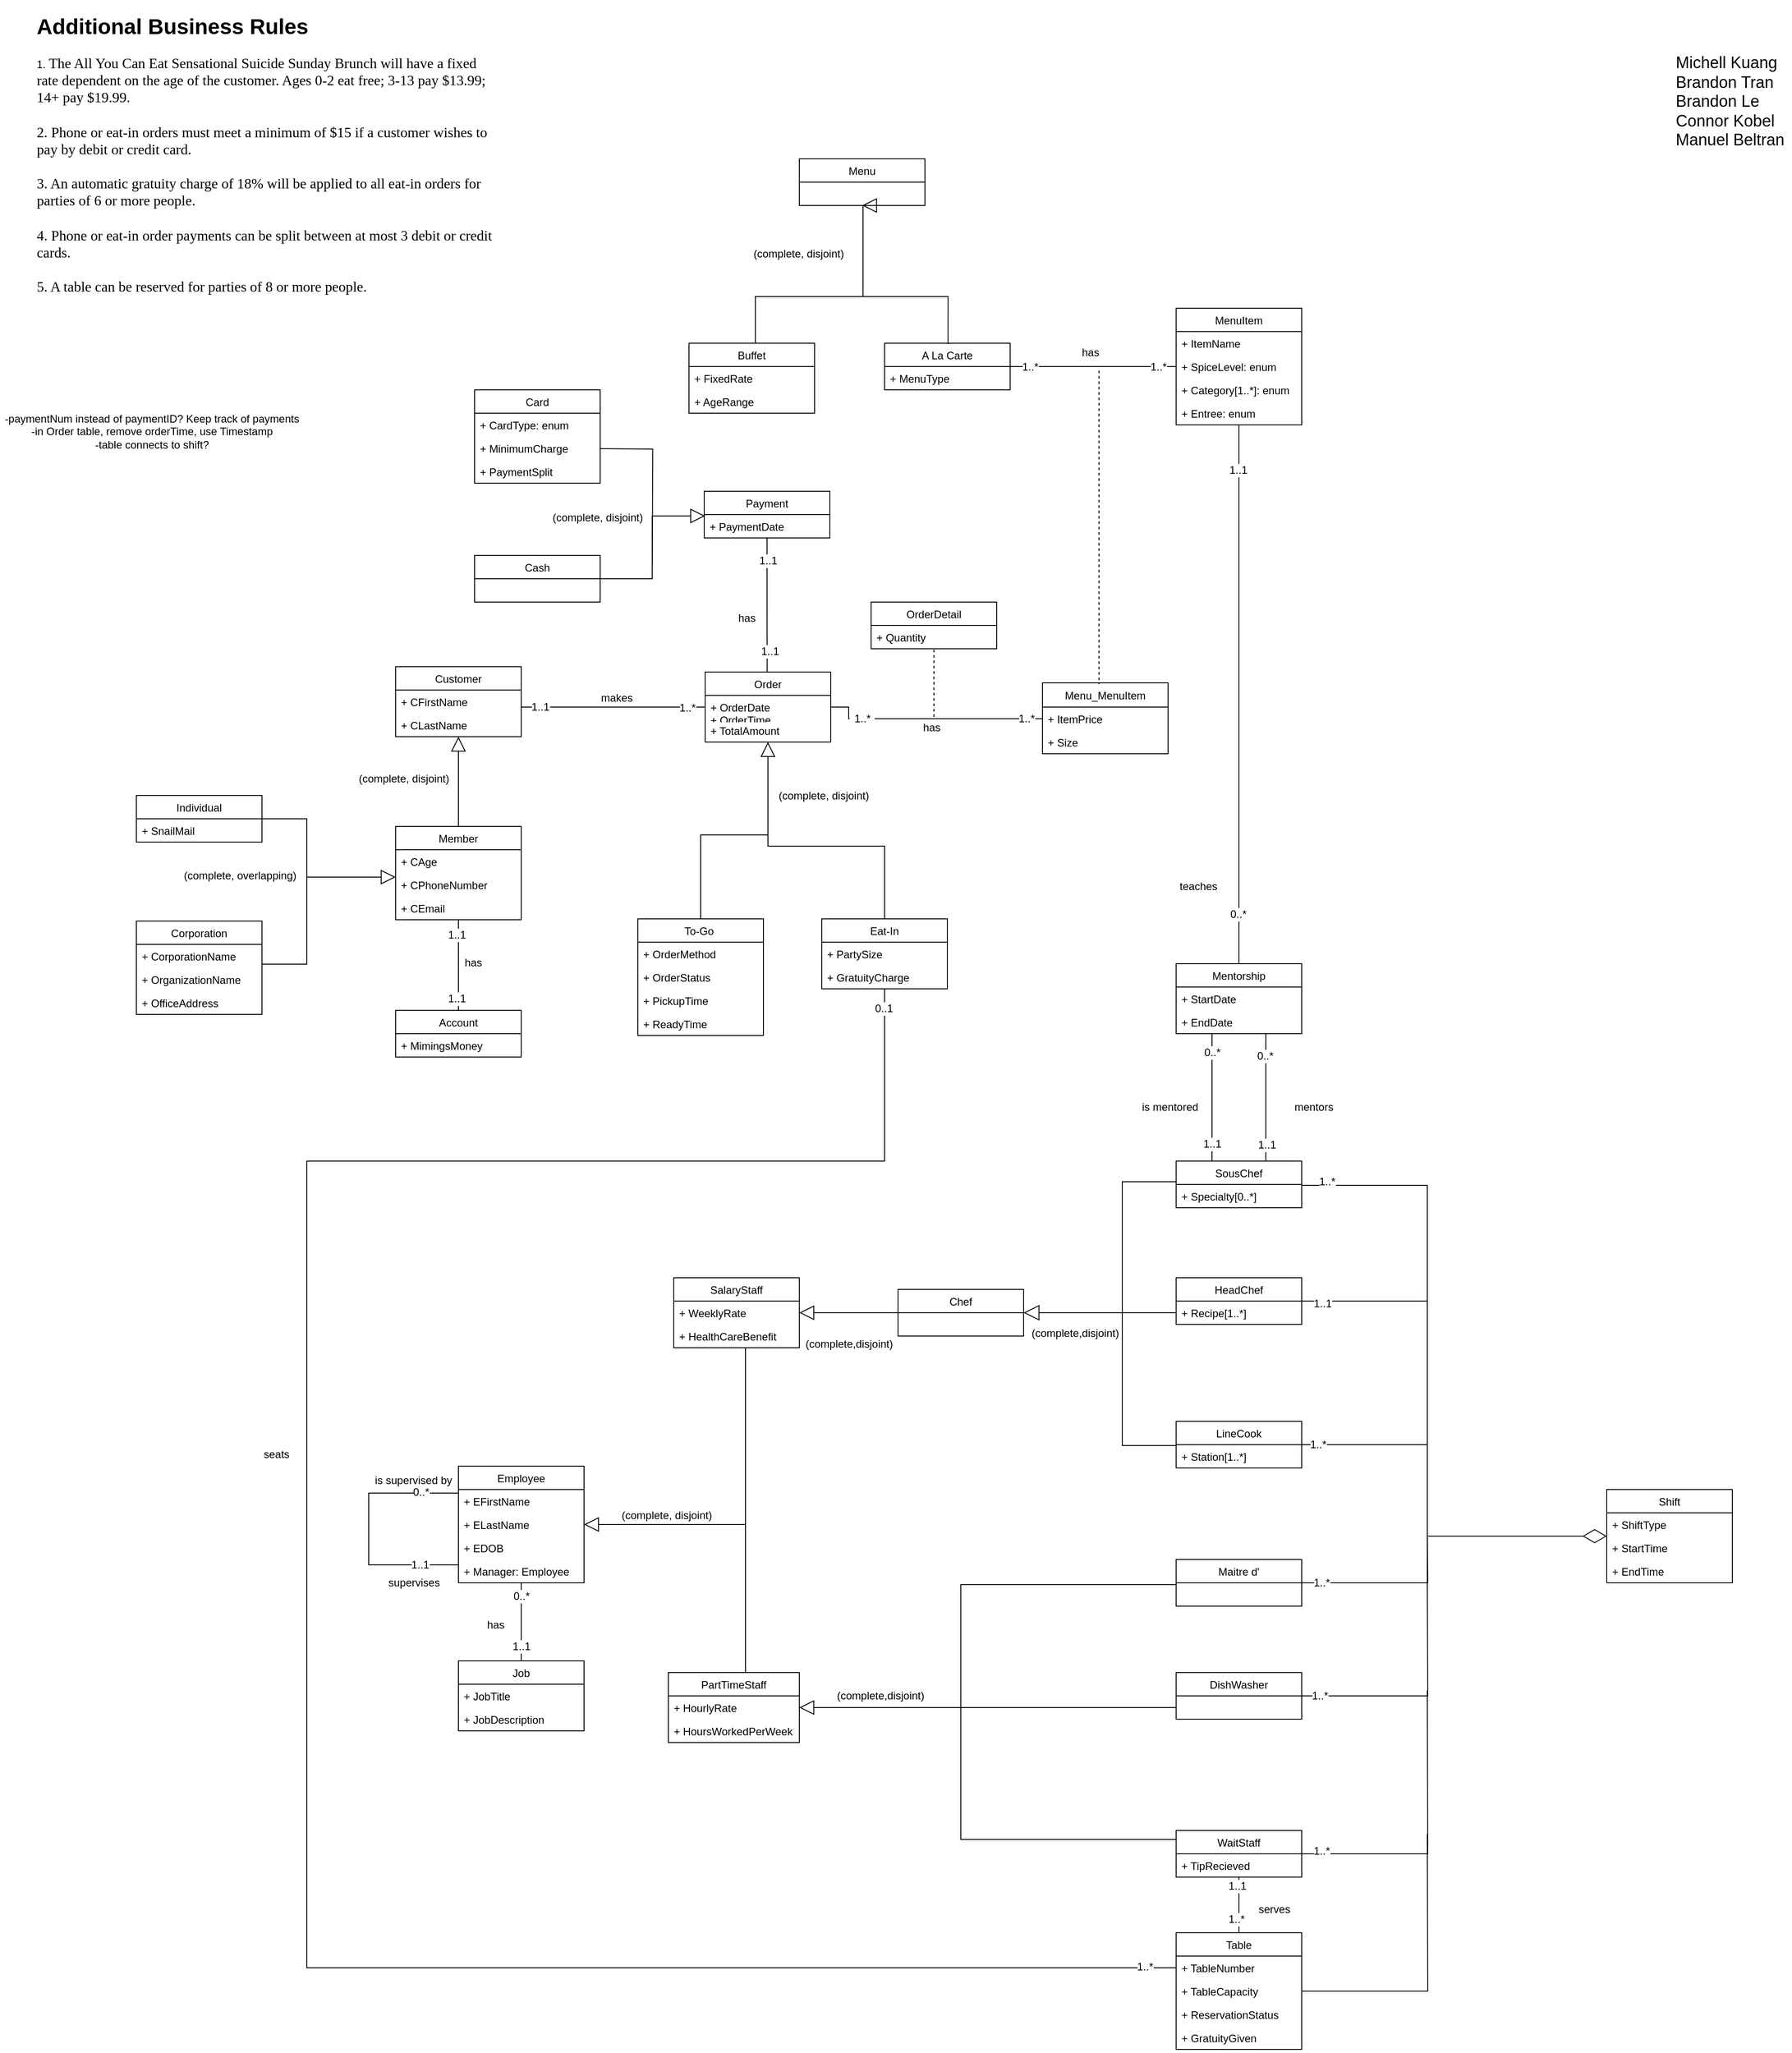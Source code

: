 <mxfile version="12.3.8" type="google" pages="1"><diagram id="Y8GeBLI8DE1zJ8lvtjCE" name="Page-1"><mxGraphModel dx="856" dy="1463" grid="0" gridSize="10" guides="1" tooltips="1" connect="1" arrows="1" fold="1" page="1" pageScale="1" pageWidth="1100" pageHeight="850" math="0" shadow="0"><root><mxCell id="0"/><mxCell id="1" parent="0"/><mxCell id="0OxcAKuK-2N2oK5CsClV-101" style="edgeStyle=orthogonalEdgeStyle;rounded=0;orthogonalLoop=1;jettySize=auto;html=1;endArrow=none;endFill=0;strokeWidth=1;" parent="1" source="0OxcAKuK-2N2oK5CsClV-1" target="0OxcAKuK-2N2oK5CsClV-97" edge="1"><mxGeometry relative="1" as="geometry"/></mxCell><mxCell id="0OxcAKuK-2N2oK5CsClV-102" value="1..1" style="text;html=1;resizable=0;points=[];align=center;verticalAlign=middle;labelBackgroundColor=#ffffff;" parent="0OxcAKuK-2N2oK5CsClV-101" vertex="1" connectable="0"><mxGeometry x="0.632" relative="1" as="geometry"><mxPoint as="offset"/></mxGeometry></mxCell><mxCell id="0OxcAKuK-2N2oK5CsClV-103" value="0..*" style="text;html=1;resizable=0;points=[];align=center;verticalAlign=middle;labelBackgroundColor=#ffffff;" parent="0OxcAKuK-2N2oK5CsClV-101" vertex="1" connectable="0"><mxGeometry x="-0.724" y="-4" relative="1" as="geometry"><mxPoint x="4" y="3" as="offset"/></mxGeometry></mxCell><mxCell id="0OxcAKuK-2N2oK5CsClV-1" value="Employee" style="swimlane;fontStyle=0;childLayout=stackLayout;horizontal=1;startSize=26;fillColor=none;horizontalStack=0;resizeParent=1;resizeParentMax=0;resizeLast=0;collapsible=1;marginBottom=0;" parent="1" vertex="1"><mxGeometry x="552" y="854" width="140" height="130" as="geometry"/></mxCell><mxCell id="0OxcAKuK-2N2oK5CsClV-2" value="+ EFirstName" style="text;strokeColor=none;fillColor=none;align=left;verticalAlign=top;spacingLeft=4;spacingRight=4;overflow=hidden;rotatable=0;points=[[0,0.5],[1,0.5]];portConstraint=eastwest;" parent="0OxcAKuK-2N2oK5CsClV-1" vertex="1"><mxGeometry y="26" width="140" height="26" as="geometry"/></mxCell><mxCell id="0OxcAKuK-2N2oK5CsClV-3" value="+ ELastName" style="text;strokeColor=none;fillColor=none;align=left;verticalAlign=top;spacingLeft=4;spacingRight=4;overflow=hidden;rotatable=0;points=[[0,0.5],[1,0.5]];portConstraint=eastwest;" parent="0OxcAKuK-2N2oK5CsClV-1" vertex="1"><mxGeometry y="52" width="140" height="26" as="geometry"/></mxCell><mxCell id="0OxcAKuK-2N2oK5CsClV-4" value="+ EDOB" style="text;strokeColor=none;fillColor=none;align=left;verticalAlign=top;spacingLeft=4;spacingRight=4;overflow=hidden;rotatable=0;points=[[0,0.5],[1,0.5]];portConstraint=eastwest;" parent="0OxcAKuK-2N2oK5CsClV-1" vertex="1"><mxGeometry y="78" width="140" height="26" as="geometry"/></mxCell><mxCell id="0OxcAKuK-2N2oK5CsClV-6" value="+ Manager: Employee" style="text;strokeColor=none;fillColor=none;align=left;verticalAlign=top;spacingLeft=4;spacingRight=4;overflow=hidden;rotatable=0;points=[[0,0.5],[1,0.5]];portConstraint=eastwest;" parent="0OxcAKuK-2N2oK5CsClV-1" vertex="1"><mxGeometry y="104" width="140" height="26" as="geometry"/></mxCell><mxCell id="0OxcAKuK-2N2oK5CsClV-16" style="edgeStyle=orthogonalEdgeStyle;rounded=0;orthogonalLoop=1;jettySize=auto;html=1;endArrow=none;endFill=0;" parent="1" source="0OxcAKuK-2N2oK5CsClV-7" edge="1"><mxGeometry relative="1" as="geometry"><Array as="points"><mxPoint x="872" y="919"/></Array><mxPoint x="723" y="919" as="targetPoint"/></mxGeometry></mxCell><mxCell id="0OxcAKuK-2N2oK5CsClV-7" value="SalaryStaff" style="swimlane;fontStyle=0;childLayout=stackLayout;horizontal=1;startSize=26;fillColor=none;horizontalStack=0;resizeParent=1;resizeParentMax=0;resizeLast=0;collapsible=1;marginBottom=0;" parent="1" vertex="1"><mxGeometry x="792" y="644" width="140" height="78" as="geometry"/></mxCell><mxCell id="0OxcAKuK-2N2oK5CsClV-8" value="+ WeeklyRate" style="text;strokeColor=none;fillColor=none;align=left;verticalAlign=top;spacingLeft=4;spacingRight=4;overflow=hidden;rotatable=0;points=[[0,0.5],[1,0.5]];portConstraint=eastwest;" parent="0OxcAKuK-2N2oK5CsClV-7" vertex="1"><mxGeometry y="26" width="140" height="26" as="geometry"/></mxCell><mxCell id="0OxcAKuK-2N2oK5CsClV-9" value="+ HealthCareBenefit" style="text;strokeColor=none;fillColor=none;align=left;verticalAlign=top;spacingLeft=4;spacingRight=4;overflow=hidden;rotatable=0;points=[[0,0.5],[1,0.5]];portConstraint=eastwest;" parent="0OxcAKuK-2N2oK5CsClV-7" vertex="1"><mxGeometry y="52" width="140" height="26" as="geometry"/></mxCell><mxCell id="0OxcAKuK-2N2oK5CsClV-17" style="edgeStyle=orthogonalEdgeStyle;rounded=0;orthogonalLoop=1;jettySize=auto;html=1;endArrow=block;endFill=0;startSize=6;endSize=14;" parent="1" source="0OxcAKuK-2N2oK5CsClV-12" target="0OxcAKuK-2N2oK5CsClV-1" edge="1"><mxGeometry relative="1" as="geometry"><Array as="points"><mxPoint x="872" y="919"/></Array></mxGeometry></mxCell><mxCell id="0OxcAKuK-2N2oK5CsClV-12" value="PartTimeStaff" style="swimlane;fontStyle=0;childLayout=stackLayout;horizontal=1;startSize=26;fillColor=none;horizontalStack=0;resizeParent=1;resizeParentMax=0;resizeLast=0;collapsible=1;marginBottom=0;" parent="1" vertex="1"><mxGeometry x="786" y="1084" width="146" height="78" as="geometry"/></mxCell><mxCell id="0OxcAKuK-2N2oK5CsClV-116" value="+ HourlyRate" style="text;strokeColor=none;fillColor=none;align=left;verticalAlign=top;spacingLeft=4;spacingRight=4;overflow=hidden;rotatable=0;points=[[0,0.5],[1,0.5]];portConstraint=eastwest;" parent="0OxcAKuK-2N2oK5CsClV-12" vertex="1"><mxGeometry y="26" width="146" height="26" as="geometry"/></mxCell><mxCell id="0OxcAKuK-2N2oK5CsClV-14" value="+ HoursWorkedPerWeek" style="text;strokeColor=none;fillColor=none;align=left;verticalAlign=top;spacingLeft=4;spacingRight=4;overflow=hidden;rotatable=0;points=[[0,0.5],[1,0.5]];portConstraint=eastwest;" parent="0OxcAKuK-2N2oK5CsClV-12" vertex="1"><mxGeometry y="52" width="146" height="26" as="geometry"/></mxCell><mxCell id="0OxcAKuK-2N2oK5CsClV-26" style="edgeStyle=orthogonalEdgeStyle;rounded=0;orthogonalLoop=1;jettySize=auto;html=1;endArrow=block;endFill=0;endSize=14;" parent="1" source="0OxcAKuK-2N2oK5CsClV-22" target="0OxcAKuK-2N2oK5CsClV-7" edge="1"><mxGeometry relative="1" as="geometry"/></mxCell><mxCell id="0OxcAKuK-2N2oK5CsClV-22" value="Chef" style="swimlane;fontStyle=0;childLayout=stackLayout;horizontal=1;startSize=26;fillColor=none;horizontalStack=0;resizeParent=1;resizeParentMax=0;resizeLast=0;collapsible=1;marginBottom=0;" parent="1" vertex="1"><mxGeometry x="1042" y="657" width="140" height="52" as="geometry"/></mxCell><mxCell id="0OxcAKuK-2N2oK5CsClV-54" style="edgeStyle=orthogonalEdgeStyle;rounded=0;orthogonalLoop=1;jettySize=auto;html=1;endArrow=none;endFill=0;endSize=14;" parent="1" source="0OxcAKuK-2N2oK5CsClV-27" edge="1"><mxGeometry relative="1" as="geometry"><Array as="points"><mxPoint x="1292" y="537"/></Array><mxPoint x="1292" y="692" as="targetPoint"/></mxGeometry></mxCell><mxCell id="0OxcAKuK-2N2oK5CsClV-84" style="edgeStyle=orthogonalEdgeStyle;rounded=0;orthogonalLoop=1;jettySize=auto;html=1;endArrow=none;endFill=0;strokeWidth=1;" parent="1" source="0OxcAKuK-2N2oK5CsClV-27" edge="1"><mxGeometry relative="1" as="geometry"><Array as="points"><mxPoint x="1632" y="541"/><mxPoint x="1632" y="933"/></Array><mxPoint x="1632" y="994" as="targetPoint"/></mxGeometry></mxCell><mxCell id="0OxcAKuK-2N2oK5CsClV-127" style="edgeStyle=orthogonalEdgeStyle;rounded=0;orthogonalLoop=1;jettySize=auto;html=1;endArrow=none;endFill=0;strokeColor=#000000;strokeWidth=1;" parent="1" source="0OxcAKuK-2N2oK5CsClV-27" target="0OxcAKuK-2N2oK5CsClV-123" edge="1"><mxGeometry relative="1" as="geometry"><Array as="points"><mxPoint x="1392" y="444"/><mxPoint x="1392" y="444"/></Array></mxGeometry></mxCell><mxCell id="0OxcAKuK-2N2oK5CsClV-129" value="0..*" style="text;html=1;resizable=0;points=[];align=center;verticalAlign=middle;labelBackgroundColor=#ffffff;" parent="0OxcAKuK-2N2oK5CsClV-127" vertex="1" connectable="0"><mxGeometry x="0.704" relative="1" as="geometry"><mxPoint as="offset"/></mxGeometry></mxCell><mxCell id="0OxcAKuK-2N2oK5CsClV-130" value="1..1" style="text;html=1;resizable=0;points=[];align=center;verticalAlign=middle;labelBackgroundColor=#ffffff;" parent="0OxcAKuK-2N2oK5CsClV-127" vertex="1" connectable="0"><mxGeometry x="-0.014" y="-51" relative="1" as="geometry"><mxPoint x="-51" y="51" as="offset"/></mxGeometry></mxCell><mxCell id="0OxcAKuK-2N2oK5CsClV-128" style="edgeStyle=orthogonalEdgeStyle;rounded=0;orthogonalLoop=1;jettySize=auto;html=1;endArrow=none;endFill=0;strokeColor=#000000;strokeWidth=1;" parent="1" source="0OxcAKuK-2N2oK5CsClV-27" target="0OxcAKuK-2N2oK5CsClV-123" edge="1"><mxGeometry relative="1" as="geometry"><Array as="points"><mxPoint x="1452" y="444"/><mxPoint x="1452" y="444"/></Array></mxGeometry></mxCell><mxCell id="0OxcAKuK-2N2oK5CsClV-131" value="1..1" style="text;html=1;resizable=0;points=[];align=center;verticalAlign=middle;labelBackgroundColor=#ffffff;" parent="0OxcAKuK-2N2oK5CsClV-128" vertex="1" connectable="0"><mxGeometry x="-0.014" y="-52" relative="1" as="geometry"><mxPoint x="-51" y="52" as="offset"/></mxGeometry></mxCell><mxCell id="0OxcAKuK-2N2oK5CsClV-132" value="0..*" style="text;html=1;resizable=0;points=[];align=center;verticalAlign=middle;labelBackgroundColor=#ffffff;" parent="0OxcAKuK-2N2oK5CsClV-128" vertex="1" connectable="0"><mxGeometry x="0.648" y="1" relative="1" as="geometry"><mxPoint as="offset"/></mxGeometry></mxCell><mxCell id="0OxcAKuK-2N2oK5CsClV-27" value="SousChef" style="swimlane;fontStyle=0;childLayout=stackLayout;horizontal=1;startSize=26;fillColor=none;horizontalStack=0;resizeParent=1;resizeParentMax=0;resizeLast=0;collapsible=1;marginBottom=0;" parent="1" vertex="1"><mxGeometry x="1352" y="514" width="140" height="52" as="geometry"/></mxCell><mxCell id="0OxcAKuK-2N2oK5CsClV-28" value="+ Specialty[0..*]" style="text;strokeColor=none;fillColor=none;align=left;verticalAlign=top;spacingLeft=4;spacingRight=4;overflow=hidden;rotatable=0;points=[[0,0.5],[1,0.5]];portConstraint=eastwest;" parent="0OxcAKuK-2N2oK5CsClV-27" vertex="1"><mxGeometry y="26" width="140" height="26" as="geometry"/></mxCell><mxCell id="0OxcAKuK-2N2oK5CsClV-55" style="edgeStyle=orthogonalEdgeStyle;rounded=0;orthogonalLoop=1;jettySize=auto;html=1;endArrow=block;endFill=0;endSize=15;" parent="1" source="0OxcAKuK-2N2oK5CsClV-31" target="0OxcAKuK-2N2oK5CsClV-22" edge="1"><mxGeometry relative="1" as="geometry"><Array as="points"><mxPoint x="1342" y="683"/><mxPoint x="1342" y="683"/></Array></mxGeometry></mxCell><mxCell id="0OxcAKuK-2N2oK5CsClV-108" style="edgeStyle=orthogonalEdgeStyle;rounded=0;orthogonalLoop=1;jettySize=auto;html=1;endArrow=none;endFill=0;strokeColor=#000000;strokeWidth=1;" parent="1" source="0OxcAKuK-2N2oK5CsClV-31" edge="1"><mxGeometry relative="1" as="geometry"><mxPoint x="1632" y="670" as="targetPoint"/></mxGeometry></mxCell><mxCell id="0OxcAKuK-2N2oK5CsClV-31" value="HeadChef" style="swimlane;fontStyle=0;childLayout=stackLayout;horizontal=1;startSize=26;fillColor=none;horizontalStack=0;resizeParent=1;resizeParentMax=0;resizeLast=0;collapsible=1;marginBottom=0;" parent="1" vertex="1"><mxGeometry x="1352" y="644" width="140" height="52" as="geometry"/></mxCell><mxCell id="0OxcAKuK-2N2oK5CsClV-32" value="+ Recipe[1..*]" style="text;strokeColor=none;fillColor=none;align=left;verticalAlign=top;spacingLeft=4;spacingRight=4;overflow=hidden;rotatable=0;points=[[0,0.5],[1,0.5]];portConstraint=eastwest;" parent="0OxcAKuK-2N2oK5CsClV-31" vertex="1"><mxGeometry y="26" width="140" height="26" as="geometry"/></mxCell><mxCell id="0OxcAKuK-2N2oK5CsClV-76" style="edgeStyle=orthogonalEdgeStyle;rounded=0;orthogonalLoop=1;jettySize=auto;html=1;endArrow=none;endFill=0;endSize=14;" parent="1" source="0OxcAKuK-2N2oK5CsClV-35" edge="1"><mxGeometry relative="1" as="geometry"><Array as="points"><mxPoint x="1292" y="831"/></Array><mxPoint x="1292" y="691" as="targetPoint"/></mxGeometry></mxCell><mxCell id="0OxcAKuK-2N2oK5CsClV-110" style="edgeStyle=orthogonalEdgeStyle;rounded=0;orthogonalLoop=1;jettySize=auto;html=1;endArrow=none;endFill=0;strokeColor=#000000;strokeWidth=1;" parent="1" source="0OxcAKuK-2N2oK5CsClV-35" edge="1"><mxGeometry relative="1" as="geometry"><mxPoint x="1632" y="830" as="targetPoint"/></mxGeometry></mxCell><mxCell id="0OxcAKuK-2N2oK5CsClV-35" value="LineCook" style="swimlane;fontStyle=0;childLayout=stackLayout;horizontal=1;startSize=26;fillColor=none;horizontalStack=0;resizeParent=1;resizeParentMax=0;resizeLast=0;collapsible=1;marginBottom=0;" parent="1" vertex="1"><mxGeometry x="1352" y="804" width="140" height="52" as="geometry"/></mxCell><mxCell id="0OxcAKuK-2N2oK5CsClV-36" value="+ Station[1..*]" style="text;strokeColor=none;fillColor=none;align=left;verticalAlign=top;spacingLeft=4;spacingRight=4;overflow=hidden;rotatable=0;points=[[0,0.5],[1,0.5]];portConstraint=eastwest;" parent="0OxcAKuK-2N2oK5CsClV-35" vertex="1"><mxGeometry y="26" width="140" height="26" as="geometry"/></mxCell><mxCell id="0OxcAKuK-2N2oK5CsClV-58" style="edgeStyle=orthogonalEdgeStyle;rounded=0;orthogonalLoop=1;jettySize=auto;html=1;endArrow=none;endFill=0;" parent="1" source="0OxcAKuK-2N2oK5CsClV-39" edge="1"><mxGeometry relative="1" as="geometry"><Array as="points"><mxPoint x="1112" y="986"/><mxPoint x="1112" y="1122"/></Array><mxPoint x="1112" y="1152" as="targetPoint"/></mxGeometry></mxCell><mxCell id="0OxcAKuK-2N2oK5CsClV-111" style="edgeStyle=orthogonalEdgeStyle;rounded=0;orthogonalLoop=1;jettySize=auto;html=1;endArrow=none;endFill=0;strokeColor=#000000;strokeWidth=1;" parent="1" source="0OxcAKuK-2N2oK5CsClV-39" edge="1"><mxGeometry relative="1" as="geometry"><mxPoint x="1632" y="924" as="targetPoint"/></mxGeometry></mxCell><mxCell id="0OxcAKuK-2N2oK5CsClV-39" value="Maitre d'" style="swimlane;fontStyle=0;childLayout=stackLayout;horizontal=1;startSize=26;fillColor=none;horizontalStack=0;resizeParent=1;resizeParentMax=0;resizeLast=0;collapsible=1;marginBottom=0;" parent="1" vertex="1"><mxGeometry x="1352" y="958" width="140" height="52" as="geometry"/></mxCell><mxCell id="0OxcAKuK-2N2oK5CsClV-52" style="edgeStyle=orthogonalEdgeStyle;rounded=0;orthogonalLoop=1;jettySize=auto;html=1;endArrow=block;endFill=0;startSize=6;endSize=14;" parent="1" source="0OxcAKuK-2N2oK5CsClV-43" target="0OxcAKuK-2N2oK5CsClV-12" edge="1"><mxGeometry relative="1" as="geometry"><Array as="points"><mxPoint x="1022" y="1123"/><mxPoint x="1022" y="1123"/></Array></mxGeometry></mxCell><mxCell id="0OxcAKuK-2N2oK5CsClV-112" style="edgeStyle=orthogonalEdgeStyle;rounded=0;orthogonalLoop=1;jettySize=auto;html=1;endArrow=none;endFill=0;strokeColor=#000000;strokeWidth=1;" parent="1" source="0OxcAKuK-2N2oK5CsClV-43" edge="1"><mxGeometry relative="1" as="geometry"><mxPoint x="1632" y="984" as="targetPoint"/></mxGeometry></mxCell><mxCell id="fZStCQqipwwWY9SA8cz--3" value="1..*" style="text;html=1;resizable=0;points=[];align=center;verticalAlign=middle;labelBackgroundColor=#ffffff;" parent="0OxcAKuK-2N2oK5CsClV-112" connectable="0" vertex="1"><mxGeometry x="-0.852" relative="1" as="geometry"><mxPoint as="offset"/></mxGeometry></mxCell><mxCell id="0OxcAKuK-2N2oK5CsClV-43" value="DishWasher" style="swimlane;fontStyle=0;childLayout=stackLayout;horizontal=1;startSize=26;fillColor=none;horizontalStack=0;resizeParent=1;resizeParentMax=0;resizeLast=0;collapsible=1;marginBottom=0;" parent="1" vertex="1"><mxGeometry x="1352" y="1084" width="140" height="52" as="geometry"/></mxCell><mxCell id="0OxcAKuK-2N2oK5CsClV-59" style="edgeStyle=orthogonalEdgeStyle;rounded=0;orthogonalLoop=1;jettySize=auto;html=1;endArrow=none;endFill=0;" parent="1" source="0OxcAKuK-2N2oK5CsClV-47" edge="1"><mxGeometry relative="1" as="geometry"><Array as="points"><mxPoint x="1112" y="1270"/><mxPoint x="1112" y="1123"/></Array><mxPoint x="1112" y="1100" as="targetPoint"/></mxGeometry></mxCell><mxCell id="0OxcAKuK-2N2oK5CsClV-65" style="edgeStyle=orthogonalEdgeStyle;rounded=0;orthogonalLoop=1;jettySize=auto;html=1;endArrow=none;endFill=0;" parent="1" source="0OxcAKuK-2N2oK5CsClV-47" target="0OxcAKuK-2N2oK5CsClV-60" edge="1"><mxGeometry relative="1" as="geometry"/></mxCell><mxCell id="0OxcAKuK-2N2oK5CsClV-77" value="1..1" style="text;html=1;resizable=0;points=[];align=center;verticalAlign=middle;labelBackgroundColor=#ffffff;" parent="0OxcAKuK-2N2oK5CsClV-65" vertex="1" connectable="0"><mxGeometry x="-0.641" y="-2" relative="1" as="geometry"><mxPoint y="-1" as="offset"/></mxGeometry></mxCell><mxCell id="0OxcAKuK-2N2oK5CsClV-78" value="1..*" style="text;html=1;resizable=0;points=[];align=center;verticalAlign=middle;labelBackgroundColor=#ffffff;" parent="0OxcAKuK-2N2oK5CsClV-65" vertex="1" connectable="0"><mxGeometry x="0.556" y="-3" relative="1" as="geometry"><mxPoint y="-1" as="offset"/></mxGeometry></mxCell><mxCell id="0OxcAKuK-2N2oK5CsClV-113" style="edgeStyle=orthogonalEdgeStyle;rounded=0;orthogonalLoop=1;jettySize=auto;html=1;endArrow=none;endFill=0;strokeColor=#000000;strokeWidth=1;" parent="1" source="0OxcAKuK-2N2oK5CsClV-47" edge="1"><mxGeometry relative="1" as="geometry"><mxPoint x="1632" y="1104" as="targetPoint"/></mxGeometry></mxCell><mxCell id="0OxcAKuK-2N2oK5CsClV-47" value="WaitStaff" style="swimlane;fontStyle=0;childLayout=stackLayout;horizontal=1;startSize=26;fillColor=none;horizontalStack=0;resizeParent=1;resizeParentMax=0;resizeLast=0;collapsible=1;marginBottom=0;" parent="1" vertex="1"><mxGeometry x="1352" y="1260" width="140" height="52" as="geometry"/></mxCell><mxCell id="0OxcAKuK-2N2oK5CsClV-48" value="+ TipRecieved" style="text;strokeColor=none;fillColor=none;align=left;verticalAlign=top;spacingLeft=4;spacingRight=4;overflow=hidden;rotatable=0;points=[[0,0.5],[1,0.5]];portConstraint=eastwest;" parent="0OxcAKuK-2N2oK5CsClV-47" vertex="1"><mxGeometry y="26" width="140" height="26" as="geometry"/></mxCell><mxCell id="0OxcAKuK-2N2oK5CsClV-114" style="edgeStyle=orthogonalEdgeStyle;rounded=0;orthogonalLoop=1;jettySize=auto;html=1;endArrow=none;endFill=0;strokeColor=#000000;strokeWidth=1;" parent="1" source="0OxcAKuK-2N2oK5CsClV-60" edge="1"><mxGeometry relative="1" as="geometry"><mxPoint x="1632" y="1264" as="targetPoint"/></mxGeometry></mxCell><mxCell id="0OxcAKuK-2N2oK5CsClV-60" value="Table" style="swimlane;fontStyle=0;childLayout=stackLayout;horizontal=1;startSize=26;fillColor=none;horizontalStack=0;resizeParent=1;resizeParentMax=0;resizeLast=0;collapsible=1;marginBottom=0;" parent="1" vertex="1"><mxGeometry x="1352" y="1374" width="140" height="130" as="geometry"/></mxCell><mxCell id="0OxcAKuK-2N2oK5CsClV-64" value="+ TableNumber" style="text;strokeColor=none;fillColor=none;align=left;verticalAlign=top;spacingLeft=4;spacingRight=4;overflow=hidden;rotatable=0;points=[[0,0.5],[1,0.5]];portConstraint=eastwest;" parent="0OxcAKuK-2N2oK5CsClV-60" vertex="1"><mxGeometry y="26" width="140" height="26" as="geometry"/></mxCell><mxCell id="0OxcAKuK-2N2oK5CsClV-62" value="+ TableCapacity" style="text;strokeColor=none;fillColor=none;align=left;verticalAlign=top;spacingLeft=4;spacingRight=4;overflow=hidden;rotatable=0;points=[[0,0.5],[1,0.5]];portConstraint=eastwest;" parent="0OxcAKuK-2N2oK5CsClV-60" vertex="1"><mxGeometry y="52" width="140" height="26" as="geometry"/></mxCell><mxCell id="Hmff6ewYHRYYKfVp6Frw-30" value="+ ReservationStatus" style="text;strokeColor=none;fillColor=none;align=left;verticalAlign=top;spacingLeft=4;spacingRight=4;overflow=hidden;rotatable=0;points=[[0,0.5],[1,0.5]];portConstraint=eastwest;" parent="0OxcAKuK-2N2oK5CsClV-60" vertex="1"><mxGeometry y="78" width="140" height="26" as="geometry"/></mxCell><mxCell id="0OxcAKuK-2N2oK5CsClV-67" value="+ GratuityGiven" style="text;strokeColor=none;fillColor=none;align=left;verticalAlign=top;spacingLeft=4;spacingRight=4;overflow=hidden;rotatable=0;points=[[0,0.5],[1,0.5]];portConstraint=eastwest;" parent="0OxcAKuK-2N2oK5CsClV-60" vertex="1"><mxGeometry y="104" width="140" height="26" as="geometry"/></mxCell><mxCell id="0OxcAKuK-2N2oK5CsClV-72" value="Shift" style="swimlane;fontStyle=0;childLayout=stackLayout;horizontal=1;startSize=26;fillColor=none;horizontalStack=0;resizeParent=1;resizeParentMax=0;resizeLast=0;collapsible=1;marginBottom=0;" parent="1" vertex="1"><mxGeometry x="1832" y="880" width="140" height="104" as="geometry"/></mxCell><mxCell id="0OxcAKuK-2N2oK5CsClV-73" value="+ ShiftType" style="text;strokeColor=none;fillColor=none;align=left;verticalAlign=top;spacingLeft=4;spacingRight=4;overflow=hidden;rotatable=0;points=[[0,0.5],[1,0.5]];portConstraint=eastwest;" parent="0OxcAKuK-2N2oK5CsClV-72" vertex="1"><mxGeometry y="26" width="140" height="26" as="geometry"/></mxCell><mxCell id="0OxcAKuK-2N2oK5CsClV-74" value="+ StartTime" style="text;strokeColor=none;fillColor=none;align=left;verticalAlign=top;spacingLeft=4;spacingRight=4;overflow=hidden;rotatable=0;points=[[0,0.5],[1,0.5]];portConstraint=eastwest;" parent="0OxcAKuK-2N2oK5CsClV-72" vertex="1"><mxGeometry y="52" width="140" height="26" as="geometry"/></mxCell><mxCell id="0OxcAKuK-2N2oK5CsClV-75" value="+ EndTime" style="text;strokeColor=none;fillColor=none;align=left;verticalAlign=top;spacingLeft=4;spacingRight=4;overflow=hidden;rotatable=0;points=[[0,0.5],[1,0.5]];portConstraint=eastwest;" parent="0OxcAKuK-2N2oK5CsClV-72" vertex="1"><mxGeometry y="78" width="140" height="26" as="geometry"/></mxCell><mxCell id="0OxcAKuK-2N2oK5CsClV-92" style="edgeStyle=orthogonalEdgeStyle;rounded=0;orthogonalLoop=1;jettySize=auto;html=1;endArrow=none;endFill=0;strokeWidth=1;" parent="1" source="0OxcAKuK-2N2oK5CsClV-1" target="0OxcAKuK-2N2oK5CsClV-1" edge="1"><mxGeometry relative="1" as="geometry"><Array as="points"><mxPoint x="452" y="884"/><mxPoint x="482" y="964"/></Array></mxGeometry></mxCell><mxCell id="0OxcAKuK-2N2oK5CsClV-93" value="0..*" style="text;html=1;resizable=0;points=[];align=center;verticalAlign=middle;labelBackgroundColor=#ffffff;" parent="0OxcAKuK-2N2oK5CsClV-92" vertex="1" connectable="0"><mxGeometry x="-0.7" y="-1" relative="1" as="geometry"><mxPoint as="offset"/></mxGeometry></mxCell><mxCell id="0OxcAKuK-2N2oK5CsClV-94" value="1..1" style="text;html=1;resizable=0;points=[];align=center;verticalAlign=middle;labelBackgroundColor=#ffffff;" parent="0OxcAKuK-2N2oK5CsClV-92" vertex="1" connectable="0"><mxGeometry x="0.693" relative="1" as="geometry"><mxPoint as="offset"/></mxGeometry></mxCell><mxCell id="0OxcAKuK-2N2oK5CsClV-95" value="supervises" style="text;html=1;resizable=0;points=[];autosize=1;align=left;verticalAlign=top;spacingTop=-4;" parent="1" vertex="1"><mxGeometry x="472" y="974" width="70" height="20" as="geometry"/></mxCell><mxCell id="0OxcAKuK-2N2oK5CsClV-96" value="is supervised by" style="text;html=1;resizable=0;points=[];autosize=1;align=left;verticalAlign=top;spacingTop=-4;" parent="1" vertex="1"><mxGeometry x="457" y="860" width="100" height="20" as="geometry"/></mxCell><mxCell id="0OxcAKuK-2N2oK5CsClV-97" value="Job" style="swimlane;fontStyle=0;childLayout=stackLayout;horizontal=1;startSize=26;fillColor=none;horizontalStack=0;resizeParent=1;resizeParentMax=0;resizeLast=0;collapsible=1;marginBottom=0;" parent="1" vertex="1"><mxGeometry x="552" y="1071" width="140" height="78" as="geometry"/></mxCell><mxCell id="0OxcAKuK-2N2oK5CsClV-98" value="+ JobTitle" style="text;strokeColor=none;fillColor=none;align=left;verticalAlign=top;spacingLeft=4;spacingRight=4;overflow=hidden;rotatable=0;points=[[0,0.5],[1,0.5]];portConstraint=eastwest;" parent="0OxcAKuK-2N2oK5CsClV-97" vertex="1"><mxGeometry y="26" width="140" height="26" as="geometry"/></mxCell><mxCell id="0OxcAKuK-2N2oK5CsClV-99" value="+ JobDescription" style="text;strokeColor=none;fillColor=none;align=left;verticalAlign=top;spacingLeft=4;spacingRight=4;overflow=hidden;rotatable=0;points=[[0,0.5],[1,0.5]];portConstraint=eastwest;" parent="0OxcAKuK-2N2oK5CsClV-97" vertex="1"><mxGeometry y="52" width="140" height="26" as="geometry"/></mxCell><mxCell id="0OxcAKuK-2N2oK5CsClV-104" value="has" style="text;html=1;resizable=0;points=[];autosize=1;align=left;verticalAlign=top;spacingTop=-4;" parent="1" vertex="1"><mxGeometry x="582" y="1020.5" width="30" height="14" as="geometry"/></mxCell><mxCell id="0OxcAKuK-2N2oK5CsClV-115" value="(complete, disjoint)" style="text;html=1;resizable=0;points=[];autosize=1;align=left;verticalAlign=top;spacingTop=-4;" parent="1" vertex="1"><mxGeometry x="732" y="899" width="120" height="20" as="geometry"/></mxCell><mxCell id="0OxcAKuK-2N2oK5CsClV-117" value="(complete,disjoint)" style="text;html=1;resizable=0;points=[];autosize=1;align=left;verticalAlign=top;spacingTop=-4;" parent="1" vertex="1"><mxGeometry x="936.5" y="708" width="107" height="14" as="geometry"/></mxCell><mxCell id="0OxcAKuK-2N2oK5CsClV-120" value="(complete,disjoint)" style="text;html=1;resizable=0;points=[];autosize=1;align=left;verticalAlign=top;spacingTop=-4;" parent="1" vertex="1"><mxGeometry x="972" y="1100" width="110" height="20" as="geometry"/></mxCell><mxCell id="0OxcAKuK-2N2oK5CsClV-158" style="edgeStyle=orthogonalEdgeStyle;rounded=0;orthogonalLoop=1;jettySize=auto;html=1;endArrow=none;endFill=0;strokeColor=#000000;strokeWidth=1;" parent="1" source="0OxcAKuK-2N2oK5CsClV-123" target="0OxcAKuK-2N2oK5CsClV-153" edge="1"><mxGeometry relative="1" as="geometry"/></mxCell><mxCell id="0OxcAKuK-2N2oK5CsClV-159" value="0..*" style="text;html=1;resizable=0;points=[];align=center;verticalAlign=middle;labelBackgroundColor=#ffffff;" parent="0OxcAKuK-2N2oK5CsClV-158" vertex="1" connectable="0"><mxGeometry x="-0.815" y="1" relative="1" as="geometry"><mxPoint as="offset"/></mxGeometry></mxCell><mxCell id="0OxcAKuK-2N2oK5CsClV-160" value="1..1" style="text;html=1;resizable=0;points=[];align=center;verticalAlign=middle;labelBackgroundColor=#ffffff;" parent="0OxcAKuK-2N2oK5CsClV-158" vertex="1" connectable="0"><mxGeometry x="0.834" y="1" relative="1" as="geometry"><mxPoint as="offset"/></mxGeometry></mxCell><mxCell id="0OxcAKuK-2N2oK5CsClV-123" value="Mentorship" style="swimlane;fontStyle=0;childLayout=stackLayout;horizontal=1;startSize=26;fillColor=none;horizontalStack=0;resizeParent=1;resizeParentMax=0;resizeLast=0;collapsible=1;marginBottom=0;" parent="1" vertex="1"><mxGeometry x="1352" y="294" width="140" height="78" as="geometry"/></mxCell><mxCell id="0OxcAKuK-2N2oK5CsClV-124" value="+ StartDate" style="text;strokeColor=none;fillColor=none;align=left;verticalAlign=top;spacingLeft=4;spacingRight=4;overflow=hidden;rotatable=0;points=[[0,0.5],[1,0.5]];portConstraint=eastwest;" parent="0OxcAKuK-2N2oK5CsClV-123" vertex="1"><mxGeometry y="26" width="140" height="26" as="geometry"/></mxCell><mxCell id="0OxcAKuK-2N2oK5CsClV-125" value="+ EndDate" style="text;strokeColor=none;fillColor=none;align=left;verticalAlign=top;spacingLeft=4;spacingRight=4;overflow=hidden;rotatable=0;points=[[0,0.5],[1,0.5]];portConstraint=eastwest;" parent="0OxcAKuK-2N2oK5CsClV-123" vertex="1"><mxGeometry y="52" width="140" height="26" as="geometry"/></mxCell><mxCell id="0OxcAKuK-2N2oK5CsClV-133" value="is mentored" style="text;html=1;resizable=0;points=[];autosize=1;align=left;verticalAlign=top;spacingTop=-4;" parent="1" vertex="1"><mxGeometry x="1312" y="444" width="80" height="20" as="geometry"/></mxCell><mxCell id="0OxcAKuK-2N2oK5CsClV-134" value="mentors" style="text;html=1;resizable=0;points=[];autosize=1;align=left;verticalAlign=top;spacingTop=-4;" parent="1" vertex="1"><mxGeometry x="1482" y="444" width="60" height="20" as="geometry"/></mxCell><mxCell id="0OxcAKuK-2N2oK5CsClV-135" value="serves" style="text;html=1;resizable=0;points=[];autosize=1;align=left;verticalAlign=top;spacingTop=-4;" parent="1" vertex="1"><mxGeometry x="1442" y="1338" width="50" height="20" as="geometry"/></mxCell><mxCell id="0OxcAKuK-2N2oK5CsClV-149" style="edgeStyle=orthogonalEdgeStyle;rounded=0;orthogonalLoop=1;jettySize=auto;html=1;endArrow=none;endFill=0;strokeColor=#000000;strokeWidth=1;" parent="1" source="0OxcAKuK-2N2oK5CsClV-136" target="0OxcAKuK-2N2oK5CsClV-145" edge="1"><mxGeometry relative="1" as="geometry"><Array as="points"><mxPoint x="653" y="8"/><mxPoint x="653" y="8"/></Array></mxGeometry></mxCell><mxCell id="0OxcAKuK-2N2oK5CsClV-150" value="1..1" style="text;html=1;resizable=0;points=[];align=center;verticalAlign=middle;labelBackgroundColor=#ffffff;" parent="0OxcAKuK-2N2oK5CsClV-149" vertex="1" connectable="0"><mxGeometry x="-0.823" relative="1" as="geometry"><mxPoint x="2.5" as="offset"/></mxGeometry></mxCell><mxCell id="0OxcAKuK-2N2oK5CsClV-151" value="1..*" style="text;html=1;resizable=0;points=[];align=center;verticalAlign=middle;labelBackgroundColor=#ffffff;" parent="0OxcAKuK-2N2oK5CsClV-149" vertex="1" connectable="0"><mxGeometry x="0.805" y="-1" relative="1" as="geometry"><mxPoint as="offset"/></mxGeometry></mxCell><mxCell id="0OxcAKuK-2N2oK5CsClV-136" value="Customer" style="swimlane;fontStyle=0;childLayout=stackLayout;horizontal=1;startSize=26;fillColor=none;horizontalStack=0;resizeParent=1;resizeParentMax=0;resizeLast=0;collapsible=1;marginBottom=0;" parent="1" vertex="1"><mxGeometry x="482" y="-37" width="140" height="78" as="geometry"/></mxCell><mxCell id="0OxcAKuK-2N2oK5CsClV-138" value="+ CFirstName" style="text;strokeColor=none;fillColor=none;align=left;verticalAlign=top;spacingLeft=4;spacingRight=4;overflow=hidden;rotatable=0;points=[[0,0.5],[1,0.5]];portConstraint=eastwest;" parent="0OxcAKuK-2N2oK5CsClV-136" vertex="1"><mxGeometry y="26" width="140" height="26" as="geometry"/></mxCell><mxCell id="m03zrcDGBmUaKCb-Die4-2" value="+ CLastName" style="text;strokeColor=none;fillColor=none;align=left;verticalAlign=top;spacingLeft=4;spacingRight=4;overflow=hidden;rotatable=0;points=[[0,0.5],[1,0.5]];portConstraint=eastwest;" parent="0OxcAKuK-2N2oK5CsClV-136" vertex="1"><mxGeometry y="52" width="140" height="26" as="geometry"/></mxCell><mxCell id="0OxcAKuK-2N2oK5CsClV-191" style="edgeStyle=orthogonalEdgeStyle;rounded=0;orthogonalLoop=1;jettySize=auto;html=1;endArrow=none;endFill=0;strokeColor=#000000;strokeWidth=1;" parent="1" source="fr_1tnT0uf_t5gBFJcAK-4" target="0OxcAKuK-2N2oK5CsClV-184" edge="1"><mxGeometry relative="1" as="geometry"><Array as="points"><mxPoint x="1047" y="21"/><mxPoint x="1047" y="21"/></Array></mxGeometry></mxCell><mxCell id="0OxcAKuK-2N2oK5CsClV-193" value="1..*" style="text;html=1;resizable=0;points=[];align=center;verticalAlign=middle;labelBackgroundColor=#ffffff;" parent="0OxcAKuK-2N2oK5CsClV-191" vertex="1" connectable="0"><mxGeometry x="0.796" relative="1" as="geometry"><mxPoint x="1" as="offset"/></mxGeometry></mxCell><mxCell id="0OxcAKuK-2N2oK5CsClV-145" value="Order" style="swimlane;fontStyle=0;childLayout=stackLayout;horizontal=1;startSize=26;fillColor=none;horizontalStack=0;resizeParent=1;resizeParentMax=0;resizeLast=0;collapsible=1;marginBottom=0;" parent="1" vertex="1"><mxGeometry x="827" y="-31" width="140" height="78" as="geometry"/></mxCell><mxCell id="0OxcAKuK-2N2oK5CsClV-146" value="+ OrderDate&#10;+ OrderTime" style="text;strokeColor=none;fillColor=none;align=left;verticalAlign=top;spacingLeft=4;spacingRight=4;overflow=hidden;rotatable=0;points=[[0,0.5],[1,0.5]];portConstraint=eastwest;" parent="0OxcAKuK-2N2oK5CsClV-145" vertex="1"><mxGeometry y="26" width="140" height="26" as="geometry"/></mxCell><mxCell id="fZStCQqipwwWY9SA8cz--4" value="+ TotalAmount&#10;" style="text;strokeColor=none;fillColor=none;align=left;verticalAlign=top;spacingLeft=4;spacingRight=4;overflow=hidden;rotatable=0;points=[[0,0.5],[1,0.5]];portConstraint=eastwest;" parent="0OxcAKuK-2N2oK5CsClV-145" vertex="1"><mxGeometry y="52" width="140" height="26" as="geometry"/></mxCell><mxCell id="0OxcAKuK-2N2oK5CsClV-152" value="makes" style="text;html=1;resizable=0;points=[];autosize=1;align=left;verticalAlign=top;spacingTop=-4;" parent="1" vertex="1"><mxGeometry x="709" y="-12" width="46" height="14" as="geometry"/></mxCell><mxCell id="0OxcAKuK-2N2oK5CsClV-153" value="MenuItem" style="swimlane;fontStyle=0;childLayout=stackLayout;horizontal=1;startSize=26;fillColor=none;horizontalStack=0;resizeParent=1;resizeParentMax=0;resizeLast=0;collapsible=1;marginBottom=0;" parent="1" vertex="1"><mxGeometry x="1352" y="-436.5" width="140" height="130" as="geometry"/></mxCell><mxCell id="0OxcAKuK-2N2oK5CsClV-154" value="+ ItemName" style="text;strokeColor=none;fillColor=none;align=left;verticalAlign=top;spacingLeft=4;spacingRight=4;overflow=hidden;rotatable=0;points=[[0,0.5],[1,0.5]];portConstraint=eastwest;" parent="0OxcAKuK-2N2oK5CsClV-153" vertex="1"><mxGeometry y="26" width="140" height="26" as="geometry"/></mxCell><mxCell id="0OxcAKuK-2N2oK5CsClV-155" value="+ SpiceLevel: enum" style="text;strokeColor=none;fillColor=none;align=left;verticalAlign=top;spacingLeft=4;spacingRight=4;overflow=hidden;rotatable=0;points=[[0,0.5],[1,0.5]];portConstraint=eastwest;" parent="0OxcAKuK-2N2oK5CsClV-153" vertex="1"><mxGeometry y="52" width="140" height="26" as="geometry"/></mxCell><mxCell id="0OxcAKuK-2N2oK5CsClV-156" value="+ Category[1..*]: enum" style="text;strokeColor=none;fillColor=none;align=left;verticalAlign=top;spacingLeft=4;spacingRight=4;overflow=hidden;rotatable=0;points=[[0,0.5],[1,0.5]];portConstraint=eastwest;" parent="0OxcAKuK-2N2oK5CsClV-153" vertex="1"><mxGeometry y="78" width="140" height="26" as="geometry"/></mxCell><mxCell id="0OxcAKuK-2N2oK5CsClV-157" value="+ Entree: enum" style="text;strokeColor=none;fillColor=none;align=left;verticalAlign=top;spacingLeft=4;spacingRight=4;overflow=hidden;rotatable=0;points=[[0,0.5],[1,0.5]];portConstraint=eastwest;" parent="0OxcAKuK-2N2oK5CsClV-153" vertex="1"><mxGeometry y="104" width="140" height="26" as="geometry"/></mxCell><mxCell id="0OxcAKuK-2N2oK5CsClV-161" value="teaches" style="text;html=1;resizable=0;points=[];autosize=1;align=left;verticalAlign=top;spacingTop=-4;" parent="1" vertex="1"><mxGeometry x="1354" y="198" width="60" height="20" as="geometry"/></mxCell><mxCell id="J5sGJNFQBCFCkeLsxmSR-13" style="edgeStyle=orthogonalEdgeStyle;rounded=0;orthogonalLoop=1;jettySize=auto;html=1;endArrow=none;endFill=0;endSize=14;exitX=1;exitY=0.5;exitDx=0;exitDy=0;" parent="1" source="0OxcAKuK-2N2oK5CsClV-167" edge="1"><mxGeometry relative="1" as="geometry"><mxPoint x="383" y="180.5" as="targetPoint"/><Array as="points"><mxPoint x="333" y="294.5"/><mxPoint x="383" y="294.5"/></Array></mxGeometry></mxCell><mxCell id="0OxcAKuK-2N2oK5CsClV-165" value="Corporation" style="swimlane;fontStyle=0;childLayout=stackLayout;horizontal=1;startSize=26;fillColor=none;horizontalStack=0;resizeParent=1;resizeParentMax=0;resizeLast=0;collapsible=1;marginBottom=0;" parent="1" vertex="1"><mxGeometry x="193" y="246.5" width="140" height="104" as="geometry"/></mxCell><mxCell id="0OxcAKuK-2N2oK5CsClV-166" value="+ CorporationName" style="text;strokeColor=none;fillColor=none;align=left;verticalAlign=top;spacingLeft=4;spacingRight=4;overflow=hidden;rotatable=0;points=[[0,0.5],[1,0.5]];portConstraint=eastwest;" parent="0OxcAKuK-2N2oK5CsClV-165" vertex="1"><mxGeometry y="26" width="140" height="26" as="geometry"/></mxCell><mxCell id="0OxcAKuK-2N2oK5CsClV-167" value="+ OrganizationName" style="text;strokeColor=none;fillColor=none;align=left;verticalAlign=top;spacingLeft=4;spacingRight=4;overflow=hidden;rotatable=0;points=[[0,0.5],[1,0.5]];portConstraint=eastwest;" parent="0OxcAKuK-2N2oK5CsClV-165" vertex="1"><mxGeometry y="52" width="140" height="26" as="geometry"/></mxCell><mxCell id="0OxcAKuK-2N2oK5CsClV-168" value="+ OfficeAddress" style="text;strokeColor=none;fillColor=none;align=left;verticalAlign=top;spacingLeft=4;spacingRight=4;overflow=hidden;rotatable=0;points=[[0,0.5],[1,0.5]];portConstraint=eastwest;" parent="0OxcAKuK-2N2oK5CsClV-165" vertex="1"><mxGeometry y="78" width="140" height="26" as="geometry"/></mxCell><mxCell id="0OxcAKuK-2N2oK5CsClV-174" style="edgeStyle=orthogonalEdgeStyle;rounded=0;orthogonalLoop=1;jettySize=auto;html=1;endArrow=block;endFill=0;strokeColor=#000000;strokeWidth=1;endSize=14;" parent="1" target="0OxcAKuK-2N2oK5CsClV-136" edge="1"><mxGeometry relative="1" as="geometry"><Array as="points"><mxPoint x="552" y="141"/></Array><mxPoint x="552" y="121" as="sourcePoint"/></mxGeometry></mxCell><mxCell id="J5sGJNFQBCFCkeLsxmSR-12" style="edgeStyle=orthogonalEdgeStyle;rounded=0;orthogonalLoop=1;jettySize=auto;html=1;entryX=0;entryY=0.5;entryDx=0;entryDy=0;endArrow=block;endFill=0;endSize=14;" parent="1" source="0OxcAKuK-2N2oK5CsClV-170" edge="1"><mxGeometry relative="1" as="geometry"><mxPoint x="482" y="197.5" as="targetPoint"/><Array as="points"><mxPoint x="383" y="132.5"/><mxPoint x="383" y="197.5"/></Array></mxGeometry></mxCell><mxCell id="0OxcAKuK-2N2oK5CsClV-170" value="Individual" style="swimlane;fontStyle=0;childLayout=stackLayout;horizontal=1;startSize=26;fillColor=none;horizontalStack=0;resizeParent=1;resizeParentMax=0;resizeLast=0;collapsible=1;marginBottom=0;" parent="1" vertex="1"><mxGeometry x="193" y="106.5" width="140" height="52" as="geometry"/></mxCell><mxCell id="1DH8E8C_MENAWV1Tf2SH-15" value="+ SnailMail" style="text;strokeColor=none;fillColor=none;align=left;verticalAlign=top;spacingLeft=4;spacingRight=4;overflow=hidden;rotatable=0;points=[[0,0.5],[1,0.5]];portConstraint=eastwest;" parent="0OxcAKuK-2N2oK5CsClV-170" vertex="1"><mxGeometry y="26" width="140" height="26" as="geometry"/></mxCell><mxCell id="0OxcAKuK-2N2oK5CsClV-180" style="edgeStyle=orthogonalEdgeStyle;rounded=0;orthogonalLoop=1;jettySize=auto;html=1;endArrow=none;endFill=0;strokeColor=#000000;strokeWidth=1;" parent="1" source="0OxcAKuK-2N2oK5CsClV-176" target="0OxcAKuK-2N2oK5CsClV-153" edge="1"><mxGeometry relative="1" as="geometry"/></mxCell><mxCell id="0OxcAKuK-2N2oK5CsClV-181" value="1..*" style="text;html=1;resizable=0;points=[];align=center;verticalAlign=middle;labelBackgroundColor=#ffffff;" parent="0OxcAKuK-2N2oK5CsClV-180" vertex="1" connectable="0"><mxGeometry x="-0.76" relative="1" as="geometry"><mxPoint as="offset"/></mxGeometry></mxCell><mxCell id="0OxcAKuK-2N2oK5CsClV-182" value="1..*" style="text;html=1;resizable=0;points=[];align=center;verticalAlign=middle;labelBackgroundColor=#ffffff;" parent="0OxcAKuK-2N2oK5CsClV-180" vertex="1" connectable="0"><mxGeometry x="0.781" relative="1" as="geometry"><mxPoint as="offset"/></mxGeometry></mxCell><mxCell id="Hmff6ewYHRYYKfVp6Frw-10" style="edgeStyle=orthogonalEdgeStyle;rounded=0;orthogonalLoop=1;jettySize=auto;html=1;endArrow=none;endFill=0;" parent="1" edge="1"><mxGeometry relative="1" as="geometry"><mxPoint x="965" y="-449.5" as="targetPoint"/><mxPoint x="1097.765" y="-396.5" as="sourcePoint"/><Array as="points"><mxPoint x="1098" y="-449.5"/><mxPoint x="1004" y="-449.5"/></Array></mxGeometry></mxCell><mxCell id="0OxcAKuK-2N2oK5CsClV-176" value="A La Carte" style="swimlane;fontStyle=0;childLayout=stackLayout;horizontal=1;startSize=26;fillColor=none;horizontalStack=0;resizeParent=1;resizeParentMax=0;resizeLast=0;collapsible=1;marginBottom=0;" parent="1" vertex="1"><mxGeometry x="1027" y="-397.5" width="140" height="52" as="geometry"/></mxCell><mxCell id="1DH8E8C_MENAWV1Tf2SH-9" value="+ MenuType" style="text;strokeColor=none;fillColor=none;align=left;verticalAlign=top;spacingLeft=4;spacingRight=4;overflow=hidden;rotatable=0;points=[[0,0.5],[1,0.5]];portConstraint=eastwest;" parent="0OxcAKuK-2N2oK5CsClV-176" vertex="1"><mxGeometry y="26" width="140" height="26" as="geometry"/></mxCell><mxCell id="0OxcAKuK-2N2oK5CsClV-184" value="Menu_MenuItem" style="swimlane;fontStyle=0;childLayout=stackLayout;horizontal=1;startSize=27;fillColor=none;horizontalStack=0;resizeParent=1;resizeParentMax=0;resizeLast=0;collapsible=1;marginBottom=0;" parent="1" vertex="1"><mxGeometry x="1203" y="-19" width="140" height="79" as="geometry"/></mxCell><mxCell id="0OxcAKuK-2N2oK5CsClV-185" value="+ ItemPrice" style="text;strokeColor=none;fillColor=none;align=left;verticalAlign=top;spacingLeft=4;spacingRight=4;overflow=hidden;rotatable=0;points=[[0,0.5],[1,0.5]];portConstraint=eastwest;" parent="0OxcAKuK-2N2oK5CsClV-184" vertex="1"><mxGeometry y="27" width="140" height="26" as="geometry"/></mxCell><mxCell id="0OxcAKuK-2N2oK5CsClV-186" value="+ Size" style="text;strokeColor=none;fillColor=none;align=left;verticalAlign=top;spacingLeft=4;spacingRight=4;overflow=hidden;rotatable=0;points=[[0,0.5],[1,0.5]];portConstraint=eastwest;" parent="0OxcAKuK-2N2oK5CsClV-184" vertex="1"><mxGeometry y="53" width="140" height="26" as="geometry"/></mxCell><mxCell id="0OxcAKuK-2N2oK5CsClV-188" value="" style="endArrow=none;dashed=1;html=1;strokeColor=#000000;strokeWidth=1;entryX=0.45;entryY=0.019;entryDx=0;entryDy=0;entryPerimeter=0;" parent="1" target="0OxcAKuK-2N2oK5CsClV-184" edge="1"><mxGeometry width="50" height="50" relative="1" as="geometry"><mxPoint x="1266" y="-367" as="sourcePoint"/><mxPoint x="1266.5" y="-91" as="targetPoint"/></mxGeometry></mxCell><mxCell id="0OxcAKuK-2N2oK5CsClV-194" value="OrderDetail" style="swimlane;fontStyle=0;childLayout=stackLayout;horizontal=1;startSize=26;fillColor=none;horizontalStack=0;resizeParent=1;resizeParentMax=0;resizeLast=0;collapsible=1;marginBottom=0;" parent="1" vertex="1"><mxGeometry x="1012" y="-109" width="140" height="52" as="geometry"/></mxCell><mxCell id="0OxcAKuK-2N2oK5CsClV-195" value="+ Quantity" style="text;strokeColor=none;fillColor=none;align=left;verticalAlign=top;spacingLeft=4;spacingRight=4;overflow=hidden;rotatable=0;points=[[0,0.5],[1,0.5]];portConstraint=eastwest;" parent="0OxcAKuK-2N2oK5CsClV-194" vertex="1"><mxGeometry y="26" width="140" height="26" as="geometry"/></mxCell><mxCell id="0OxcAKuK-2N2oK5CsClV-199" value="" style="endArrow=none;dashed=1;html=1;strokeColor=#000000;strokeWidth=1;" parent="1" edge="1"><mxGeometry width="50" height="50" relative="1" as="geometry"><mxPoint x="1082" y="-56" as="sourcePoint"/><mxPoint x="1082" y="20" as="targetPoint"/></mxGeometry></mxCell><mxCell id="0OxcAKuK-2N2oK5CsClV-200" value="Payment" style="swimlane;fontStyle=0;childLayout=stackLayout;horizontal=1;startSize=26;fillColor=none;horizontalStack=0;resizeParent=1;resizeParentMax=0;resizeLast=0;collapsible=1;marginBottom=0;" parent="1" vertex="1"><mxGeometry x="826" y="-232.5" width="140" height="52" as="geometry"/></mxCell><mxCell id="0OxcAKuK-2N2oK5CsClV-202" value="+ PaymentDate" style="text;strokeColor=none;fillColor=none;align=left;verticalAlign=top;spacingLeft=4;spacingRight=4;overflow=hidden;rotatable=0;points=[[0,0.5],[1,0.5]];portConstraint=eastwest;" parent="0OxcAKuK-2N2oK5CsClV-200" vertex="1"><mxGeometry y="26" width="140" height="26" as="geometry"/></mxCell><mxCell id="J5sGJNFQBCFCkeLsxmSR-31" style="edgeStyle=orthogonalEdgeStyle;rounded=0;orthogonalLoop=1;jettySize=auto;html=1;endArrow=block;endFill=0;endSize=14;" parent="1" edge="1"><mxGeometry relative="1" as="geometry"><mxPoint x="710" y="-135" as="sourcePoint"/><mxPoint x="827" y="-205" as="targetPoint"/><Array as="points"><mxPoint x="768" y="-135"/><mxPoint x="768" y="-205"/></Array></mxGeometry></mxCell><mxCell id="J5sGJNFQBCFCkeLsxmSR-26" value="Cash" style="swimlane;fontStyle=0;childLayout=stackLayout;horizontal=1;startSize=26;fillColor=none;horizontalStack=0;resizeParent=1;resizeParentMax=0;resizeLast=0;collapsible=1;marginBottom=0;" parent="1" vertex="1"><mxGeometry x="570" y="-161" width="140" height="52" as="geometry"/></mxCell><mxCell id="J5sGJNFQBCFCkeLsxmSR-21" value="Card" style="swimlane;fontStyle=0;childLayout=stackLayout;horizontal=1;startSize=26;fillColor=none;horizontalStack=0;resizeParent=1;resizeParentMax=0;resizeLast=0;collapsible=1;marginBottom=0;" parent="1" vertex="1"><mxGeometry x="570" y="-345.5" width="140" height="104" as="geometry"/></mxCell><mxCell id="J5sGJNFQBCFCkeLsxmSR-22" value="+ CardType: enum" style="text;strokeColor=none;fillColor=none;align=left;verticalAlign=top;spacingLeft=4;spacingRight=4;overflow=hidden;rotatable=0;points=[[0,0.5],[1,0.5]];portConstraint=eastwest;" parent="J5sGJNFQBCFCkeLsxmSR-21" vertex="1"><mxGeometry y="26" width="140" height="26" as="geometry"/></mxCell><mxCell id="J5sGJNFQBCFCkeLsxmSR-23" value="+ MinimumCharge" style="text;strokeColor=none;fillColor=none;align=left;verticalAlign=top;spacingLeft=4;spacingRight=4;overflow=hidden;rotatable=0;points=[[0,0.5],[1,0.5]];portConstraint=eastwest;" parent="J5sGJNFQBCFCkeLsxmSR-21" vertex="1"><mxGeometry y="52" width="140" height="26" as="geometry"/></mxCell><mxCell id="J5sGJNFQBCFCkeLsxmSR-24" value="+ PaymentSplit" style="text;strokeColor=none;fillColor=none;align=left;verticalAlign=top;spacingLeft=4;spacingRight=4;overflow=hidden;rotatable=0;points=[[0,0.5],[1,0.5]];portConstraint=eastwest;" parent="J5sGJNFQBCFCkeLsxmSR-21" vertex="1"><mxGeometry y="78" width="140" height="26" as="geometry"/></mxCell><mxCell id="0OxcAKuK-2N2oK5CsClV-217" style="edgeStyle=orthogonalEdgeStyle;rounded=0;orthogonalLoop=1;jettySize=auto;html=1;endArrow=block;endFill=0;strokeColor=#000000;strokeWidth=1;endSize=14;" parent="1" source="0OxcAKuK-2N2oK5CsClV-209" target="0OxcAKuK-2N2oK5CsClV-145" edge="1"><mxGeometry relative="1" as="geometry"/></mxCell><mxCell id="0OxcAKuK-2N2oK5CsClV-209" value="To-Go " style="swimlane;fontStyle=0;childLayout=stackLayout;horizontal=1;startSize=26;fillColor=none;horizontalStack=0;resizeParent=1;resizeParentMax=0;resizeLast=0;collapsible=1;marginBottom=0;" parent="1" vertex="1"><mxGeometry x="752" y="244" width="140" height="130" as="geometry"/></mxCell><mxCell id="0OxcAKuK-2N2oK5CsClV-219" value="+ OrderMethod" style="text;strokeColor=none;fillColor=none;align=left;verticalAlign=top;spacingLeft=4;spacingRight=4;overflow=hidden;rotatable=0;points=[[0,0.5],[1,0.5]];portConstraint=eastwest;" parent="0OxcAKuK-2N2oK5CsClV-209" vertex="1"><mxGeometry y="26" width="140" height="26" as="geometry"/></mxCell><mxCell id="0OxcAKuK-2N2oK5CsClV-210" value="+ OrderStatus" style="text;strokeColor=none;fillColor=none;align=left;verticalAlign=top;spacingLeft=4;spacingRight=4;overflow=hidden;rotatable=0;points=[[0,0.5],[1,0.5]];portConstraint=eastwest;" parent="0OxcAKuK-2N2oK5CsClV-209" vertex="1"><mxGeometry y="52" width="140" height="26" as="geometry"/></mxCell><mxCell id="0OxcAKuK-2N2oK5CsClV-211" value="+ PickupTime" style="text;strokeColor=none;fillColor=none;align=left;verticalAlign=top;spacingLeft=4;spacingRight=4;overflow=hidden;rotatable=0;points=[[0,0.5],[1,0.5]];portConstraint=eastwest;" parent="0OxcAKuK-2N2oK5CsClV-209" vertex="1"><mxGeometry y="78" width="140" height="26" as="geometry"/></mxCell><mxCell id="0OxcAKuK-2N2oK5CsClV-212" value="+ ReadyTime" style="text;strokeColor=none;fillColor=none;align=left;verticalAlign=top;spacingLeft=4;spacingRight=4;overflow=hidden;rotatable=0;points=[[0,0.5],[1,0.5]];portConstraint=eastwest;" parent="0OxcAKuK-2N2oK5CsClV-209" vertex="1"><mxGeometry y="104" width="140" height="26" as="geometry"/></mxCell><mxCell id="0OxcAKuK-2N2oK5CsClV-222" style="edgeStyle=orthogonalEdgeStyle;rounded=0;orthogonalLoop=1;jettySize=auto;html=1;endArrow=none;endFill=0;strokeColor=#000000;strokeWidth=1;exitX=0.5;exitY=0;exitDx=0;exitDy=0;" parent="1" source="0OxcAKuK-2N2oK5CsClV-213" edge="1"><mxGeometry relative="1" as="geometry"><mxPoint x="897" y="148" as="targetPoint"/><mxPoint x="1031.8" y="248" as="sourcePoint"/><Array as="points"><mxPoint x="1027" y="163"/><mxPoint x="897" y="163"/></Array></mxGeometry></mxCell><mxCell id="0OxcAKuK-2N2oK5CsClV-225" style="edgeStyle=orthogonalEdgeStyle;rounded=0;orthogonalLoop=1;jettySize=auto;html=1;endArrow=none;endFill=0;strokeColor=#000000;strokeWidth=1;" parent="1" source="0OxcAKuK-2N2oK5CsClV-213" target="0OxcAKuK-2N2oK5CsClV-60" edge="1"><mxGeometry relative="1" as="geometry"><Array as="points"><mxPoint x="1027" y="514"/><mxPoint x="383" y="514"/><mxPoint x="383" y="1413"/></Array></mxGeometry></mxCell><mxCell id="0OxcAKuK-2N2oK5CsClV-226" value="0..1" style="text;html=1;resizable=0;points=[];align=center;verticalAlign=middle;labelBackgroundColor=#ffffff;" parent="0OxcAKuK-2N2oK5CsClV-225" vertex="1" connectable="0"><mxGeometry x="-0.983" y="-1" relative="1" as="geometry"><mxPoint y="-1" as="offset"/></mxGeometry></mxCell><mxCell id="0OxcAKuK-2N2oK5CsClV-227" value="1..*" style="text;html=1;resizable=0;points=[];align=center;verticalAlign=middle;labelBackgroundColor=#ffffff;" parent="0OxcAKuK-2N2oK5CsClV-225" vertex="1" connectable="0"><mxGeometry x="0.973" y="1" relative="1" as="geometry"><mxPoint x="1" as="offset"/></mxGeometry></mxCell><mxCell id="0OxcAKuK-2N2oK5CsClV-213" value="Eat-In" style="swimlane;fontStyle=0;childLayout=stackLayout;horizontal=1;startSize=26;fillColor=none;horizontalStack=0;resizeParent=1;resizeParentMax=0;resizeLast=0;collapsible=1;marginBottom=0;" parent="1" vertex="1"><mxGeometry x="957" y="244" width="140" height="78" as="geometry"/></mxCell><mxCell id="1DH8E8C_MENAWV1Tf2SH-16" value="+ PartySize" style="text;strokeColor=none;fillColor=none;align=left;verticalAlign=top;spacingLeft=4;spacingRight=4;overflow=hidden;rotatable=0;points=[[0,0.5],[1,0.5]];portConstraint=eastwest;" parent="0OxcAKuK-2N2oK5CsClV-213" vertex="1"><mxGeometry y="26" width="140" height="26" as="geometry"/></mxCell><mxCell id="0OxcAKuK-2N2oK5CsClV-216" value="+ GratuityCharge" style="text;strokeColor=none;fillColor=none;align=left;verticalAlign=top;spacingLeft=4;spacingRight=4;overflow=hidden;rotatable=0;points=[[0,0.5],[1,0.5]];portConstraint=eastwest;" parent="0OxcAKuK-2N2oK5CsClV-213" vertex="1"><mxGeometry y="52" width="140" height="26" as="geometry"/></mxCell><mxCell id="0OxcAKuK-2N2oK5CsClV-220" value="(complete, disjoint)" style="text;html=1;resizable=0;points=[];autosize=1;align=left;verticalAlign=top;spacingTop=-4;" parent="1" vertex="1"><mxGeometry x="439" y="77.5" width="111" height="14" as="geometry"/></mxCell><mxCell id="0OxcAKuK-2N2oK5CsClV-221" value="(complete, disjoint)&amp;nbsp;" style="text;html=1;resizable=0;points=[];autosize=1;align=left;verticalAlign=top;spacingTop=-4;" parent="1" vertex="1"><mxGeometry x="907" y="96.5" width="120" height="20" as="geometry"/></mxCell><mxCell id="0OxcAKuK-2N2oK5CsClV-228" value="seats" style="text;html=1;resizable=0;points=[];autosize=1;align=left;verticalAlign=top;spacingTop=-4;" parent="1" vertex="1"><mxGeometry x="333" y="831" width="39" height="14" as="geometry"/></mxCell><mxCell id="1DH8E8C_MENAWV1Tf2SH-12" style="edgeStyle=orthogonalEdgeStyle;rounded=0;orthogonalLoop=1;jettySize=auto;html=1;entryX=0.5;entryY=1;entryDx=0;entryDy=0;endArrow=block;endFill=0;endSize=14;" parent="1" source="1DH8E8C_MENAWV1Tf2SH-2" target="1DH8E8C_MENAWV1Tf2SH-6" edge="1"><mxGeometry relative="1" as="geometry"><Array as="points"><mxPoint x="883" y="-449.5"/><mxPoint x="1003" y="-449.5"/></Array></mxGeometry></mxCell><mxCell id="1DH8E8C_MENAWV1Tf2SH-2" value="Buffet" style="swimlane;fontStyle=0;childLayout=stackLayout;horizontal=1;startSize=26;fillColor=none;horizontalStack=0;resizeParent=1;resizeParentMax=0;resizeLast=0;collapsible=1;marginBottom=0;" parent="1" vertex="1"><mxGeometry x="809" y="-397.5" width="140" height="78" as="geometry"/></mxCell><mxCell id="1DH8E8C_MENAWV1Tf2SH-5" value="+ FixedRate" style="text;strokeColor=none;fillColor=none;align=left;verticalAlign=top;spacingLeft=4;spacingRight=4;overflow=hidden;rotatable=0;points=[[0,0.5],[1,0.5]];portConstraint=eastwest;" parent="1DH8E8C_MENAWV1Tf2SH-2" vertex="1"><mxGeometry y="26" width="140" height="26" as="geometry"/></mxCell><mxCell id="LiEpmmXWmTrFsDr36QkM-1" value="+ AgeRange" style="text;strokeColor=none;fillColor=none;align=left;verticalAlign=top;spacingLeft=4;spacingRight=4;overflow=hidden;rotatable=0;points=[[0,0.5],[1,0.5]];portConstraint=eastwest;" parent="1DH8E8C_MENAWV1Tf2SH-2" vertex="1"><mxGeometry y="52" width="140" height="26" as="geometry"/></mxCell><mxCell id="1DH8E8C_MENAWV1Tf2SH-6" value="Menu" style="swimlane;fontStyle=0;childLayout=stackLayout;horizontal=1;startSize=26;fillColor=none;horizontalStack=0;resizeParent=1;resizeParentMax=0;resizeLast=0;collapsible=1;marginBottom=0;" parent="1" vertex="1"><mxGeometry x="932" y="-603" width="140" height="52" as="geometry"/></mxCell><mxCell id="Hmff6ewYHRYYKfVp6Frw-4" value="1..*" style="text;html=1;resizable=0;points=[];align=center;verticalAlign=middle;labelBackgroundColor=#ffffff;" parent="1" vertex="1" connectable="0"><mxGeometry x="1376.5" y="1272.429" as="geometry"><mxPoint x="137" y="-289" as="offset"/></mxGeometry></mxCell><mxCell id="Hmff6ewYHRYYKfVp6Frw-5" value="has" style="text;html=1;resizable=0;points=[];autosize=1;align=left;verticalAlign=top;spacingTop=-4;" parent="1" vertex="1"><mxGeometry x="1067.5" y="21" width="29" height="14" as="geometry"/></mxCell><mxCell id="Hmff6ewYHRYYKfVp6Frw-11" style="edgeStyle=orthogonalEdgeStyle;rounded=0;orthogonalLoop=1;jettySize=auto;html=1;entryX=0.5;entryY=0;entryDx=0;entryDy=0;endArrow=none;endFill=0;strokeColor=#000000;strokeWidth=1;" parent="1" source="0OxcAKuK-2N2oK5CsClV-200" edge="1"><mxGeometry relative="1" as="geometry"><mxPoint x="896" y="-89" as="sourcePoint"/><mxPoint x="896.143" y="-31.071" as="targetPoint"/><Array as="points"/></mxGeometry></mxCell><mxCell id="Hmff6ewYHRYYKfVp6Frw-12" value="1..1" style="text;html=1;resizable=0;points=[];align=center;verticalAlign=middle;labelBackgroundColor=#ffffff;" parent="Hmff6ewYHRYYKfVp6Frw-11" vertex="1" connectable="0"><mxGeometry x="-0.671" relative="1" as="geometry"><mxPoint x="0.5" y="1" as="offset"/></mxGeometry></mxCell><mxCell id="Hmff6ewYHRYYKfVp6Frw-13" value="1..1" style="text;html=1;resizable=0;points=[];align=center;verticalAlign=middle;labelBackgroundColor=#ffffff;" parent="Hmff6ewYHRYYKfVp6Frw-11" vertex="1" connectable="0"><mxGeometry x="0.694" y="2" relative="1" as="geometry"><mxPoint as="offset"/></mxGeometry></mxCell><mxCell id="Hmff6ewYHRYYKfVp6Frw-15" value="has" style="text;html=1;resizable=0;points=[];autosize=1;align=left;verticalAlign=top;spacingTop=-4;" parent="1" vertex="1"><mxGeometry x="862" y="-101.5" width="30" height="14" as="geometry"/></mxCell><mxCell id="Hmff6ewYHRYYKfVp6Frw-17" value="1..1" style="text;html=1;resizable=0;points=[];align=center;verticalAlign=middle;labelBackgroundColor=#ffffff;" parent="1" connectable="0" vertex="1"><mxGeometry x="1804.857" y="944.429" as="geometry"><mxPoint x="-290" y="-272" as="offset"/></mxGeometry></mxCell><mxCell id="Hmff6ewYHRYYKfVp6Frw-18" value="1..*" style="text;html=1;resizable=0;points=[];align=center;verticalAlign=middle;labelBackgroundColor=#ffffff;" parent="1" connectable="0" vertex="1"><mxGeometry x="1522.0" y="1120.571" as="geometry"><mxPoint x="-12" y="-291" as="offset"/></mxGeometry></mxCell><mxCell id="Hmff6ewYHRYYKfVp6Frw-19" value="1..*" style="text;html=1;resizable=0;points=[];align=center;verticalAlign=middle;labelBackgroundColor=#ffffff;" parent="1" connectable="0" vertex="1"><mxGeometry x="1533.5" y="1123.071" as="geometry"><mxPoint x="-14" y="-586" as="offset"/></mxGeometry></mxCell><mxCell id="Hmff6ewYHRYYKfVp6Frw-20" value="1..*" style="text;html=1;resizable=0;points=[];align=center;verticalAlign=middle;labelBackgroundColor=#ffffff;" parent="1" connectable="0" vertex="1"><mxGeometry x="1522.0" y="1120.571" as="geometry"><mxPoint x="-8" y="162" as="offset"/></mxGeometry></mxCell><mxCell id="Hmff6ewYHRYYKfVp6Frw-21" value="" style="endArrow=diamondThin;endFill=0;endSize=24;html=1;" parent="1" edge="1"><mxGeometry width="160" relative="1" as="geometry"><mxPoint x="1633" y="932" as="sourcePoint"/><mxPoint x="1832" y="932" as="targetPoint"/></mxGeometry></mxCell><mxCell id="Hmff6ewYHRYYKfVp6Frw-23" value="(complete,disjoint)" style="text;html=1;resizable=0;points=[];autosize=1;align=left;verticalAlign=top;spacingTop=-4;" parent="1" vertex="1"><mxGeometry x="1189" y="696" width="110" height="20" as="geometry"/></mxCell><mxCell id="Hmff6ewYHRYYKfVp6Frw-27" value="(complete, disjoint)" style="text;html=1;resizable=0;points=[];autosize=1;align=left;verticalAlign=top;spacingTop=-4;" parent="1" vertex="1"><mxGeometry x="879" y="-507.5" width="111" height="14" as="geometry"/></mxCell><mxCell id="Hmff6ewYHRYYKfVp6Frw-32" value="&lt;h1&gt;Additional Business Rules&lt;/h1&gt;&lt;span id=&quot;docs-internal-guid-a6d649cd-7fff-2ed4-5205-41ebd168b811&quot;&gt;&lt;span style=&quot;background-color: transparent ; vertical-align: baseline&quot;&gt;1.&amp;nbsp;&lt;/span&gt;&lt;span style=&quot;font-size: 12pt ; font-family: &amp;#34;times new roman&amp;#34; ; background-color: transparent ; vertical-align: baseline ; white-space: pre-wrap&quot;&gt;The All You Can Eat Sensational Suicide Sunday Brunch will have a fixed rate dependent on the age of the customer. Ages 0-2 eat free; 3-13 pay $13.99; 14+ pay $19.99.&lt;br&gt;&lt;br&gt;2. &lt;span id=&quot;docs-internal-guid-5842d4e1-7fff-8d59-9e88-e13150d99d4f&quot;&gt;&lt;span style=&quot;font-size: 12pt ; background-color: transparent ; vertical-align: baseline&quot;&gt;Phone or eat-in orders must meet a minimum of $15 if a customer wishes to pay by debit or credit card.&lt;br&gt;&lt;/span&gt;&lt;/span&gt;&lt;br&gt;3. &lt;/span&gt;&lt;/span&gt;&lt;span id=&quot;docs-internal-guid-2837db9c-7fff-aa4c-6c85-f525c30a4c71&quot;&gt;&lt;span style=&quot;font-size: 12pt ; font-family: &amp;#34;times new roman&amp;#34; ; background-color: transparent ; vertical-align: baseline ; white-space: pre-wrap&quot;&gt;An automatic gratuity charge of 18% will be applied to all eat-in orders for parties of 6 or more people.&lt;br/&gt;&lt;br/&gt;4. &lt;span id=&quot;docs-internal-guid-5297843c-7fff-f9e3-ff3b-90af5499e6d0&quot;&gt;&lt;span style=&quot;font-size: 12pt ; background-color: transparent ; vertical-align: baseline&quot;&gt;Phone or eat-in order payments can be split between at most 3 debit or credit cards.&lt;br/&gt;&lt;/span&gt;&lt;/span&gt;&lt;br/&gt;5. A table can be reserved for parties of 8 or more people.&lt;br/&gt;&lt;/span&gt;&lt;/span&gt;" style="text;html=1;strokeColor=none;fillColor=none;spacing=5;spacingTop=-20;whiteSpace=wrap;overflow=hidden;rounded=0;" parent="1" vertex="1"><mxGeometry x="76.5" y="-770" width="526" height="356" as="geometry"/></mxCell><mxCell id="Hmff6ewYHRYYKfVp6Frw-33" value="has" style="text;html=1;resizable=0;points=[];autosize=1;align=left;verticalAlign=top;spacingTop=-4;" parent="1" vertex="1"><mxGeometry x="1245" y="-397.5" width="29" height="14" as="geometry"/></mxCell><mxCell id="J5sGJNFQBCFCkeLsxmSR-11" value="" style="edgeStyle=orthogonalEdgeStyle;rounded=0;orthogonalLoop=1;jettySize=auto;html=1;endArrow=none;endFill=0;" parent="1" source="J5sGJNFQBCFCkeLsxmSR-1" target="J5sGJNFQBCFCkeLsxmSR-9" edge="1"><mxGeometry relative="1" as="geometry"/></mxCell><mxCell id="J5sGJNFQBCFCkeLsxmSR-1" value="Member" style="swimlane;fontStyle=0;childLayout=stackLayout;horizontal=1;startSize=26;fillColor=none;horizontalStack=0;resizeParent=1;resizeParentMax=0;resizeLast=0;collapsible=1;marginBottom=0;" parent="1" vertex="1"><mxGeometry x="482" y="141" width="140" height="104" as="geometry"/></mxCell><mxCell id="J5sGJNFQBCFCkeLsxmSR-2" value="+ CAge" style="text;strokeColor=none;fillColor=none;align=left;verticalAlign=top;spacingLeft=4;spacingRight=4;overflow=hidden;rotatable=0;points=[[0,0.5],[1,0.5]];portConstraint=eastwest;" parent="J5sGJNFQBCFCkeLsxmSR-1" vertex="1"><mxGeometry y="26" width="140" height="26" as="geometry"/></mxCell><mxCell id="J5sGJNFQBCFCkeLsxmSR-3" value="+ CPhoneNumber" style="text;strokeColor=none;fillColor=none;align=left;verticalAlign=top;spacingLeft=4;spacingRight=4;overflow=hidden;rotatable=0;points=[[0,0.5],[1,0.5]];portConstraint=eastwest;fontFamily=Helvetica;fontSize=12;fontColor=#000000;gradientColor=none;" parent="J5sGJNFQBCFCkeLsxmSR-1" vertex="1"><mxGeometry y="52" width="140" height="26" as="geometry"/></mxCell><mxCell id="J5sGJNFQBCFCkeLsxmSR-6" value="+ CEmail" style="text;strokeColor=none;fillColor=none;align=left;verticalAlign=top;spacingLeft=4;spacingRight=4;overflow=hidden;rotatable=0;points=[[0,0.5],[1,0.5]];portConstraint=eastwest;" parent="J5sGJNFQBCFCkeLsxmSR-1" vertex="1"><mxGeometry y="78" width="140" height="26" as="geometry"/></mxCell><mxCell id="J5sGJNFQBCFCkeLsxmSR-9" value="Account" style="swimlane;fontStyle=0;childLayout=stackLayout;horizontal=1;startSize=26;fillColor=none;horizontalStack=0;resizeParent=1;resizeParentMax=0;resizeLast=0;collapsible=1;marginBottom=0;" parent="1" vertex="1"><mxGeometry x="482" y="346" width="140" height="52" as="geometry"/></mxCell><mxCell id="J5sGJNFQBCFCkeLsxmSR-10" value="+ MimingsMoney" style="text;strokeColor=none;fillColor=none;align=left;verticalAlign=top;spacingLeft=4;spacingRight=4;overflow=hidden;rotatable=0;points=[[0,0.5],[1,0.5]];portConstraint=eastwest;" parent="J5sGJNFQBCFCkeLsxmSR-9" vertex="1"><mxGeometry y="26" width="140" height="26" as="geometry"/></mxCell><mxCell id="J5sGJNFQBCFCkeLsxmSR-14" value="(complete, overlapping)" style="text;html=1;resizable=0;points=[];autosize=1;align=left;verticalAlign=top;spacingTop=-4;" parent="1" vertex="1"><mxGeometry x="244" y="186" width="135" height="14" as="geometry"/></mxCell><mxCell id="J5sGJNFQBCFCkeLsxmSR-15" value="has" style="text;html=1;resizable=0;points=[];autosize=1;align=left;verticalAlign=top;spacingTop=-4;" parent="1" vertex="1"><mxGeometry x="557" y="283" width="30" height="14" as="geometry"/></mxCell><mxCell id="J5sGJNFQBCFCkeLsxmSR-16" value="1..1" style="text;html=1;resizable=0;points=[];align=center;verticalAlign=middle;labelBackgroundColor=#ffffff;" parent="1" vertex="1" connectable="0"><mxGeometry x="907" y="-76.5" as="geometry"><mxPoint x="-357.5" y="338" as="offset"/></mxGeometry></mxCell><mxCell id="J5sGJNFQBCFCkeLsxmSR-17" value="1..1" style="text;html=1;resizable=0;points=[];align=center;verticalAlign=middle;labelBackgroundColor=#ffffff;" parent="1" vertex="1" connectable="0"><mxGeometry x="907" y="-5" as="geometry"><mxPoint x="-357.5" y="338" as="offset"/></mxGeometry></mxCell><mxCell id="J5sGJNFQBCFCkeLsxmSR-32" style="edgeStyle=orthogonalEdgeStyle;rounded=0;orthogonalLoop=1;jettySize=auto;html=1;endArrow=none;endFill=0;endSize=14;" parent="1" edge="1"><mxGeometry relative="1" as="geometry"><mxPoint x="768.111" y="-150.333" as="targetPoint"/><mxPoint x="710" y="-280" as="sourcePoint"/></mxGeometry></mxCell><mxCell id="J5sGJNFQBCFCkeLsxmSR-33" value="(complete, disjoint)" style="text;html=1;resizable=0;points=[];autosize=1;align=left;verticalAlign=top;spacingTop=-4;" parent="1" vertex="1"><mxGeometry x="654.5" y="-213.5" width="111" height="14" as="geometry"/></mxCell><mxCell id="_uF73G9mn_NVVfQGWkhq-7" value="&lt;font style=&quot;font-size: 18px&quot;&gt;Michell Kuang&lt;br&gt;Brandon Tran&lt;br&gt;Brandon Le&lt;br&gt;Connor Kobel&lt;br&gt;Manuel Beltran&lt;/font&gt;" style="text;html=1;resizable=0;points=[];autosize=1;align=left;verticalAlign=top;spacingTop=-4;" parent="1" vertex="1"><mxGeometry x="1906.5" y="-723" width="131" height="80" as="geometry"/></mxCell><mxCell id="fr_1tnT0uf_t5gBFJcAK-1" value="&lt;span style=&quot;color: rgba(0 , 0 , 0 , 0) ; font-family: monospace ; font-size: 0px&quot;&gt;%3CmxGraphModel%3E%3Croot%3E%3CmxCell%20id%3D%220%22%2F%3E%3CmxCell%20id%3D%221%22%20parent%3D%220%22%2F%3E%3CmxCell%20id%3D%222%22%20value%3D%22-paymentNum%20instead%20of%20paymentID%3F%20Keep%20track%20of%20payments%26lt%3Bbr%26gt%3B-in%20Order%2C%20remove%20order%20Time%2C%20use%20Timestamp%22%20style%3D%22text%3Bhtml%3D1%3Balign%3Dcenter%3BverticalAlign%3Dmiddle%3Bresizable%3D0%3Bpoints%3D%5B%5D%3B%3Bautosize%3D1%3B%22%20vertex%3D%221%22%20parent%3D%221%22%3E%3CmxGeometry%20x%3D%22-368%22%20y%3D%221218%22%20width%3D%22338%22%20height%3D%2232%22%20as%3D%22geometry%22%2F%3E%3C%2FmxCell%3E%3C%2Froot%3E%3C%2FmxGraphModel%3E&lt;/span&gt;" style="text;html=1;align=center;verticalAlign=middle;resizable=0;points=[];;autosize=1;" parent="1" vertex="1"><mxGeometry x="93" y="-391" width="10" height="22" as="geometry"/></mxCell><mxCell id="fr_1tnT0uf_t5gBFJcAK-2" value="&lt;span style=&quot;color: rgba(0 , 0 , 0 , 0) ; font-family: monospace ; font-size: 0px&quot;&gt;-payment&lt;/span&gt;" style="text;html=1;align=center;verticalAlign=middle;resizable=0;points=[];;autosize=1;" parent="1" vertex="1"><mxGeometry x="79" y="-364" width="10" height="22" as="geometry"/></mxCell><mxCell id="fr_1tnT0uf_t5gBFJcAK-3" value="-paymentNum instead of paymentID? Keep track of payments&lt;br&gt;-in Order table, remove orderTime, use Timestamp&lt;br&gt;-table connects to shift?" style="text;html=1;align=center;verticalAlign=middle;resizable=0;points=[];;autosize=1;" parent="1" vertex="1"><mxGeometry x="41" y="-322" width="338" height="46" as="geometry"/></mxCell><mxCell id="fr_1tnT0uf_t5gBFJcAK-4" value="1..*" style="text;html=1;align=center;verticalAlign=middle;resizable=0;points=[];;autosize=1;" parent="1" vertex="1"><mxGeometry x="988" y="12" width="28" height="18" as="geometry"/></mxCell><mxCell id="fr_1tnT0uf_t5gBFJcAK-9" style="edgeStyle=orthogonalEdgeStyle;rounded=0;orthogonalLoop=1;jettySize=auto;html=1;endArrow=none;endFill=0;strokeColor=#000000;strokeWidth=1;" parent="1" source="0OxcAKuK-2N2oK5CsClV-145" target="fr_1tnT0uf_t5gBFJcAK-4" edge="1"><mxGeometry relative="1" as="geometry"><mxPoint x="967" y="21" as="sourcePoint"/><mxPoint x="1203" y="21" as="targetPoint"/></mxGeometry></mxCell></root></mxGraphModel></diagram></mxfile>